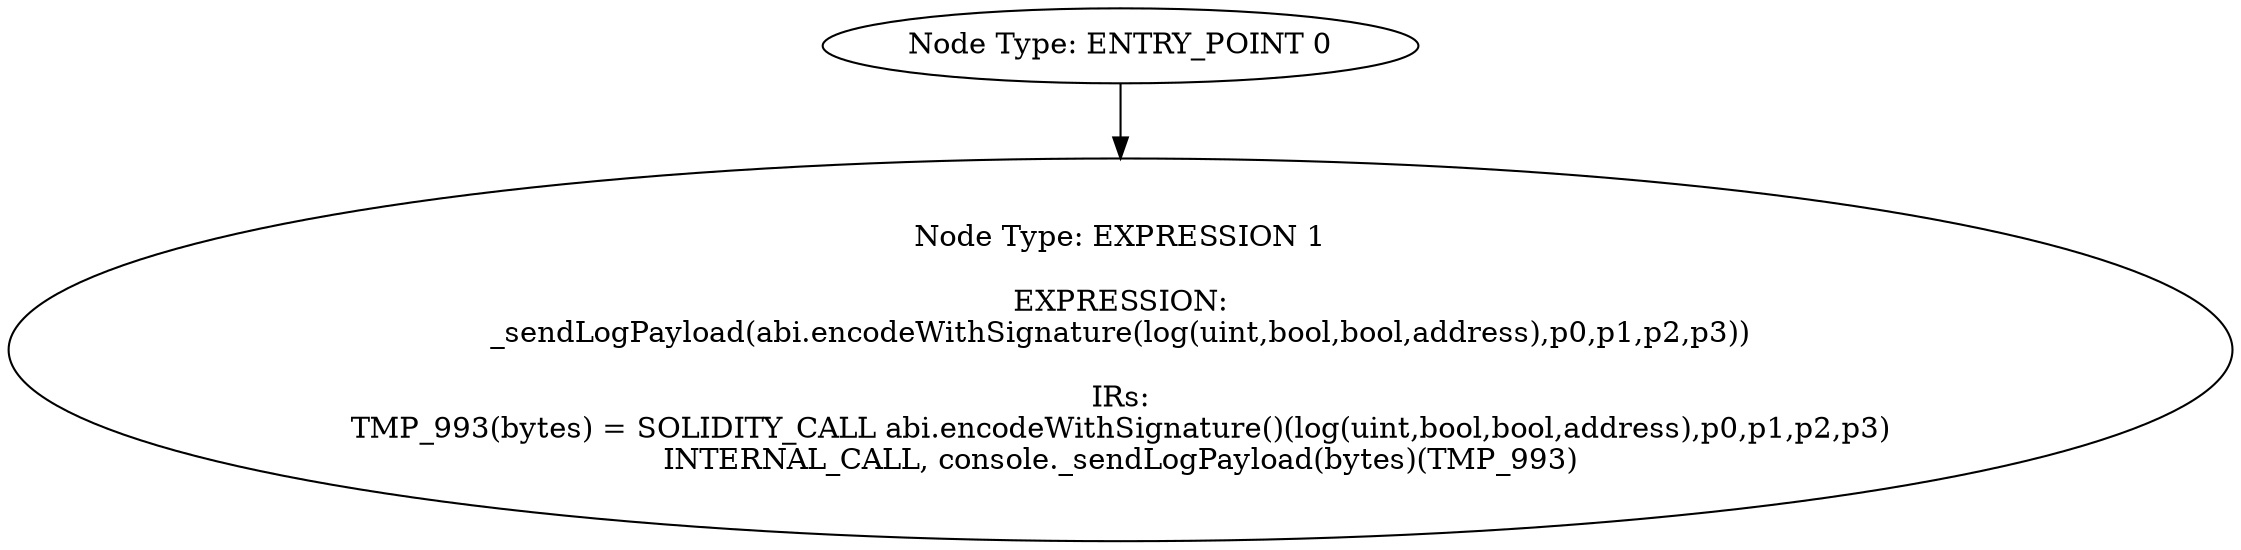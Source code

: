 digraph{
0[label="Node Type: ENTRY_POINT 0
"];
0->1;
1[label="Node Type: EXPRESSION 1

EXPRESSION:
_sendLogPayload(abi.encodeWithSignature(log(uint,bool,bool,address),p0,p1,p2,p3))

IRs:
TMP_993(bytes) = SOLIDITY_CALL abi.encodeWithSignature()(log(uint,bool,bool,address),p0,p1,p2,p3)
INTERNAL_CALL, console._sendLogPayload(bytes)(TMP_993)"];
}
